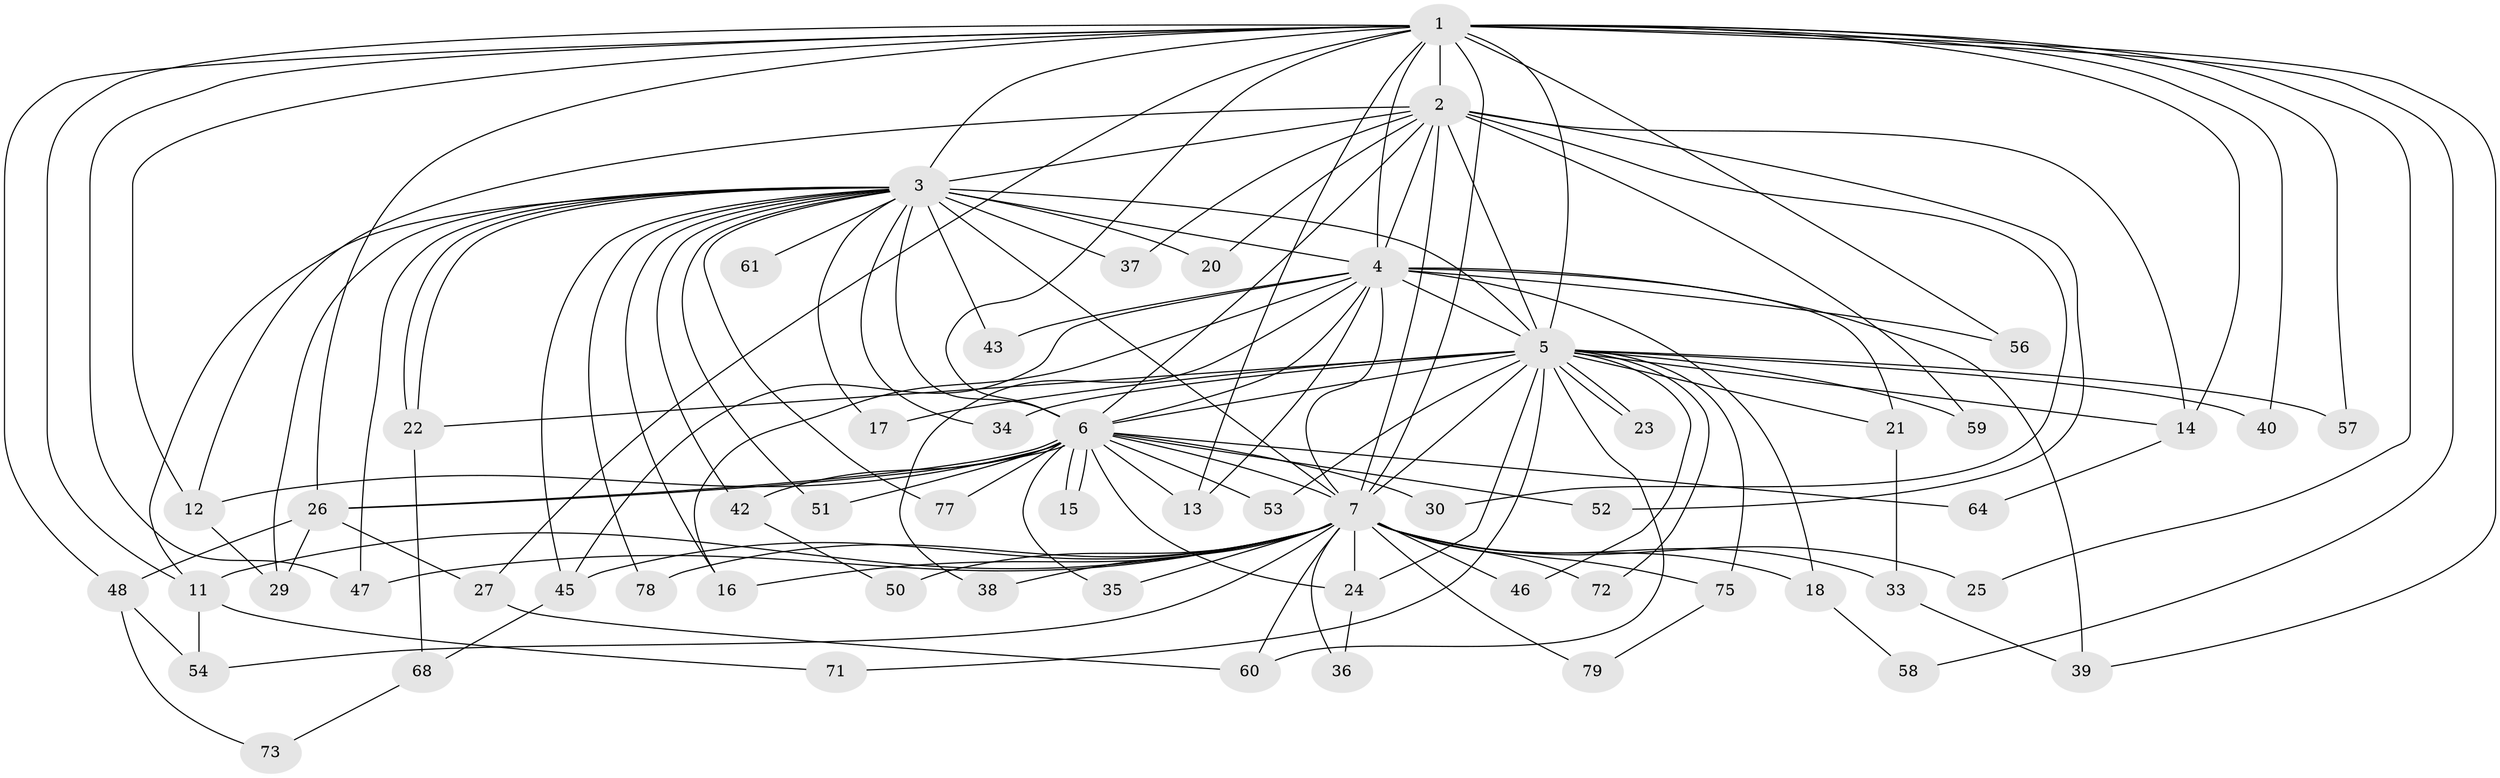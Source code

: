 // Generated by graph-tools (version 1.1) at 2025/23/03/03/25 07:23:44]
// undirected, 59 vertices, 138 edges
graph export_dot {
graph [start="1"]
  node [color=gray90,style=filled];
  1 [super="+31"];
  2 [super="+74"];
  3 [super="+8"];
  4 [super="+28"];
  5 [super="+10"];
  6 [super="+49"];
  7 [super="+9"];
  11;
  12;
  13;
  14 [super="+44"];
  15;
  16 [super="+19"];
  17;
  18;
  20;
  21 [super="+32"];
  22 [super="+63"];
  23;
  24 [super="+62"];
  25;
  26 [super="+55"];
  27;
  29 [super="+41"];
  30;
  33;
  34;
  35;
  36;
  37;
  38;
  39 [super="+76"];
  40;
  42;
  43;
  45 [super="+67"];
  46;
  47 [super="+70"];
  48;
  50;
  51 [super="+65"];
  52;
  53;
  54 [super="+69"];
  56;
  57;
  58;
  59;
  60 [super="+66"];
  61;
  64;
  68;
  71;
  72;
  73;
  75;
  77;
  78;
  79;
  1 -- 2;
  1 -- 3 [weight=2];
  1 -- 4;
  1 -- 5 [weight=2];
  1 -- 6;
  1 -- 7 [weight=2];
  1 -- 12;
  1 -- 13;
  1 -- 14;
  1 -- 25;
  1 -- 27;
  1 -- 39;
  1 -- 40;
  1 -- 47;
  1 -- 48;
  1 -- 56;
  1 -- 57;
  1 -- 58;
  1 -- 11;
  1 -- 26;
  2 -- 3 [weight=2];
  2 -- 4;
  2 -- 5 [weight=2];
  2 -- 6;
  2 -- 7 [weight=2];
  2 -- 20;
  2 -- 30;
  2 -- 37;
  2 -- 52;
  2 -- 59;
  2 -- 14;
  2 -- 12;
  3 -- 4 [weight=2];
  3 -- 5 [weight=4];
  3 -- 6 [weight=2];
  3 -- 7 [weight=4];
  3 -- 11;
  3 -- 22;
  3 -- 22;
  3 -- 29;
  3 -- 37;
  3 -- 42;
  3 -- 45;
  3 -- 51;
  3 -- 61 [weight=2];
  3 -- 78;
  3 -- 77;
  3 -- 17;
  3 -- 20;
  3 -- 34;
  3 -- 43;
  3 -- 47;
  3 -- 16;
  4 -- 5 [weight=2];
  4 -- 6;
  4 -- 7 [weight=3];
  4 -- 13;
  4 -- 16;
  4 -- 18;
  4 -- 21;
  4 -- 38;
  4 -- 43;
  4 -- 56;
  4 -- 45;
  4 -- 39;
  5 -- 6 [weight=2];
  5 -- 7 [weight=4];
  5 -- 14;
  5 -- 21 [weight=2];
  5 -- 23;
  5 -- 23;
  5 -- 24;
  5 -- 40;
  5 -- 46;
  5 -- 71;
  5 -- 72;
  5 -- 34;
  5 -- 75;
  5 -- 17;
  5 -- 53;
  5 -- 57;
  5 -- 59;
  5 -- 60;
  5 -- 22;
  6 -- 7 [weight=2];
  6 -- 12;
  6 -- 15;
  6 -- 15;
  6 -- 26;
  6 -- 26;
  6 -- 30;
  6 -- 35;
  6 -- 42;
  6 -- 51 [weight=2];
  6 -- 52;
  6 -- 53;
  6 -- 64;
  6 -- 77;
  6 -- 13;
  6 -- 24;
  7 -- 16;
  7 -- 25;
  7 -- 36;
  7 -- 50;
  7 -- 54;
  7 -- 75;
  7 -- 72;
  7 -- 11;
  7 -- 78;
  7 -- 79;
  7 -- 18;
  7 -- 24;
  7 -- 33;
  7 -- 35;
  7 -- 38;
  7 -- 45;
  7 -- 46;
  7 -- 47;
  7 -- 60;
  11 -- 54;
  11 -- 71;
  12 -- 29;
  14 -- 64;
  18 -- 58;
  21 -- 33;
  22 -- 68;
  24 -- 36;
  26 -- 27;
  26 -- 29;
  26 -- 48;
  27 -- 60;
  33 -- 39;
  42 -- 50;
  45 -- 68;
  48 -- 73;
  48 -- 54;
  68 -- 73;
  75 -- 79;
}

